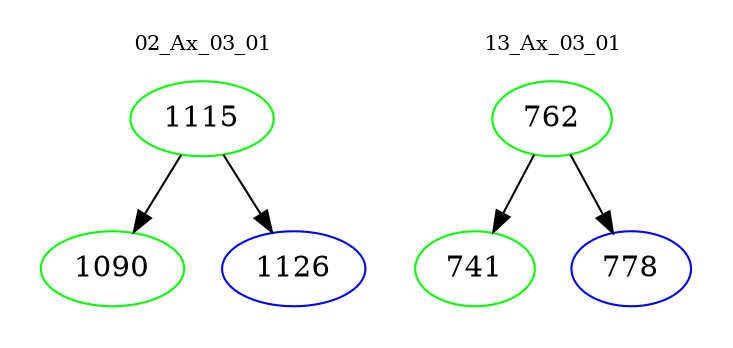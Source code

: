digraph{
subgraph cluster_0 {
color = white
label = "02_Ax_03_01";
fontsize=10;
T0_1115 [label="1115", color="green"]
T0_1115 -> T0_1090 [color="black"]
T0_1090 [label="1090", color="green"]
T0_1115 -> T0_1126 [color="black"]
T0_1126 [label="1126", color="blue"]
}
subgraph cluster_1 {
color = white
label = "13_Ax_03_01";
fontsize=10;
T1_762 [label="762", color="green"]
T1_762 -> T1_741 [color="black"]
T1_741 [label="741", color="green"]
T1_762 -> T1_778 [color="black"]
T1_778 [label="778", color="blue"]
}
}
